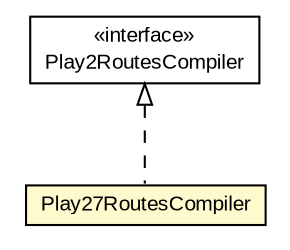 #!/usr/local/bin/dot
#
# Class diagram 
# Generated by UMLGraph version R5_6-24-gf6e263 (http://www.umlgraph.org/)
#

digraph G {
	edge [fontname="arial",fontsize=10,labelfontname="arial",labelfontsize=10];
	node [fontname="arial",fontsize=10,shape=plaintext];
	nodesep=0.25;
	ranksep=0.5;
	// com.google.code.play2.provider.play27.Play27RoutesCompiler
	c375 [label=<<table title="com.google.code.play2.provider.play27.Play27RoutesCompiler" border="0" cellborder="1" cellspacing="0" cellpadding="2" port="p" bgcolor="lemonChiffon" href="./Play27RoutesCompiler.html">
		<tr><td><table border="0" cellspacing="0" cellpadding="1">
<tr><td align="center" balign="center"> Play27RoutesCompiler </td></tr>
		</table></td></tr>
		</table>>, URL="./Play27RoutesCompiler.html", fontname="arial", fontcolor="black", fontsize=10.0];
	//com.google.code.play2.provider.play27.Play27RoutesCompiler implements com.google.code.play2.provider.api.Play2RoutesCompiler
	c394:p -> c375:p [dir=back,arrowtail=empty,style=dashed];
	// com.google.code.play2.provider.api.Play2RoutesCompiler
	c394 [label=<<table title="com.google.code.play2.provider.api.Play2RoutesCompiler" border="0" cellborder="1" cellspacing="0" cellpadding="2" port="p" href="http://java.sun.com/j2se/1.4.2/docs/api/com/google/code/play2/provider/api/Play2RoutesCompiler.html">
		<tr><td><table border="0" cellspacing="0" cellpadding="1">
<tr><td align="center" balign="center"> &#171;interface&#187; </td></tr>
<tr><td align="center" balign="center"> Play2RoutesCompiler </td></tr>
		</table></td></tr>
		</table>>, URL="http://java.sun.com/j2se/1.4.2/docs/api/com/google/code/play2/provider/api/Play2RoutesCompiler.html", fontname="arial", fontcolor="black", fontsize=10.0];
}

